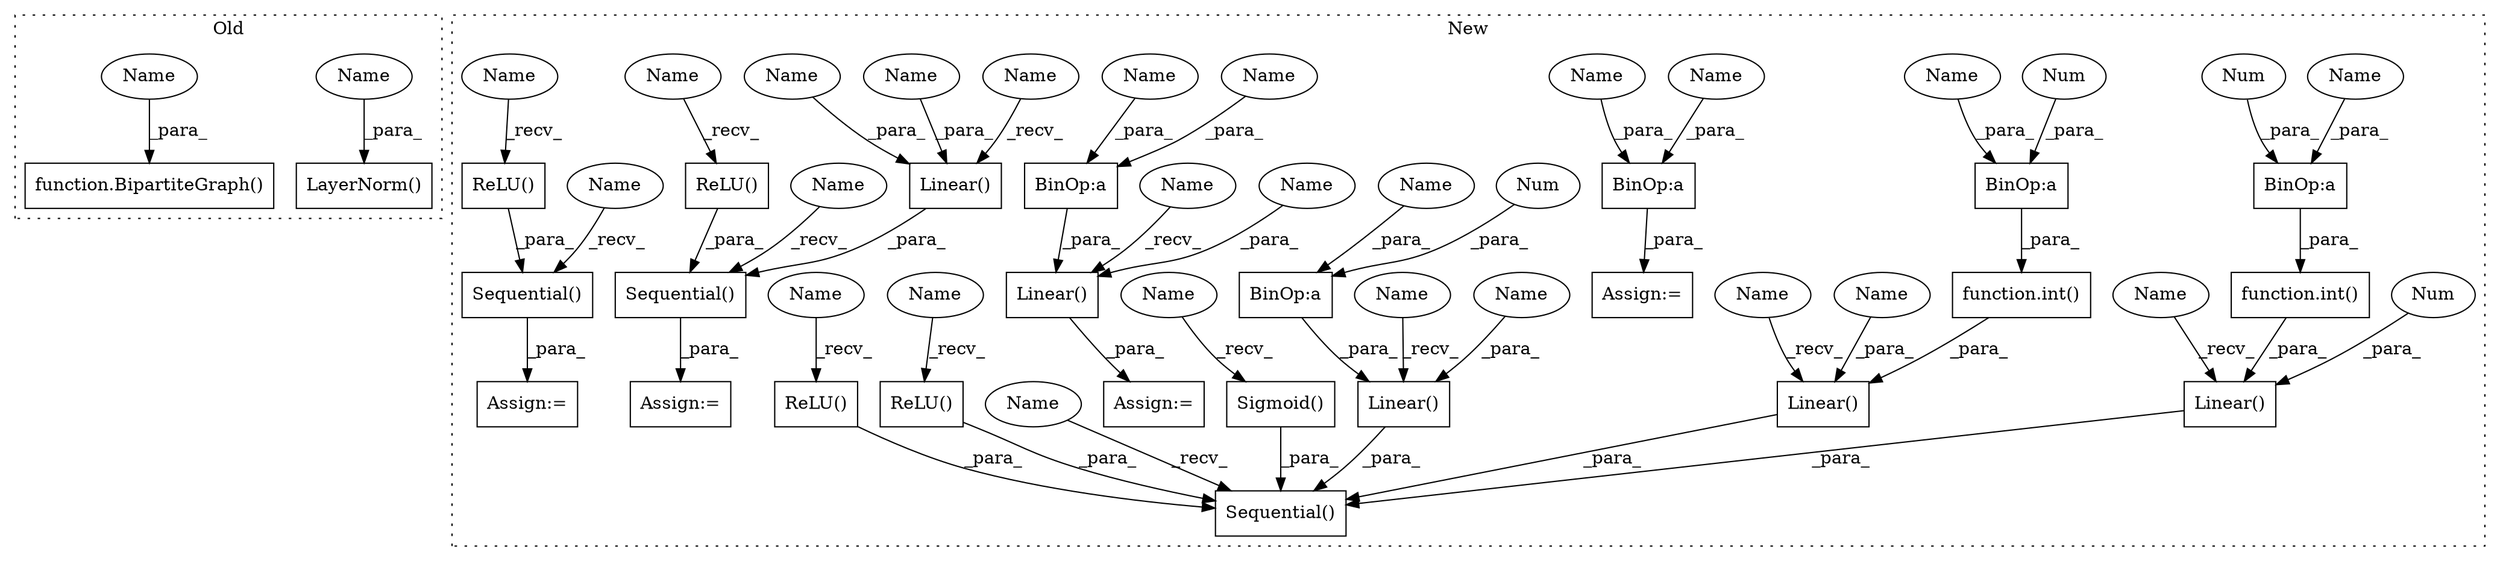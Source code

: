 digraph G {
subgraph cluster0 {
1 [label="LayerNorm()" a="75" s="4745,4776" l="13,1" shape="box"];
14 [label="function.BipartiteGraph()" a="75" s="5145,5246" l="28,10" shape="box"];
56 [label="Name" a="87" s="4758" l="18" shape="ellipse"];
57 [label="Name" a="87" s="5173" l="18" shape="ellipse"];
label = "Old";
style="dotted";
}
subgraph cluster1 {
2 [label="Sequential()" a="75" s="2061,2338" l="27,10" shape="box"];
3 [label="Linear()" a="75" s="2567,2616" l="10,1" shape="box"];
4 [label="Assign:=" a="68" s="2537" l="3" shape="box"];
5 [label="Linear()" a="75" s="2088,2139" l="10,1" shape="box"];
6 [label="Sequential()" a="75" s="2403,2503" l="27,10" shape="box"];
7 [label="function.int()" a="75" s="2282,2307" l="4,1" shape="box"];
8 [label="Sequential()" a="75" s="2540,2640" l="27,10" shape="box"];
9 [label="BinOp:a" a="82" s="2911" l="3" shape="box"];
10 [label="BinOp:a" a="82" s="2231" l="1" shape="box"];
11 [label="BinOp:a" a="82" s="2305" l="1" shape="box"];
12 [label="BinOp:a" a="82" s="2755" l="3" shape="box"];
13 [label="BinOp:a" a="82" s="2116" l="1" shape="box"];
15 [label="function.int()" a="75" s="2208,2233" l="4,1" shape="box"];
16 [label="Sigmoid()" a="75" s="2326" l="12" shape="box"];
17 [label="Num" a="76" s="2306" l="1" shape="ellipse"];
18 [label="Num" a="76" s="2117" l="1" shape="ellipse"];
19 [label="Num" a="76" s="2232" l="1" shape="ellipse"];
20 [label="ReLU()" a="75" s="2631" l="9" shape="box"];
21 [label="Assign:=" a="68" s="2867" l="3" shape="box"];
22 [label="Assign:=" a="68" s="2711" l="3" shape="box"];
23 [label="Assign:=" a="68" s="2400" l="3" shape="box"];
24 [label="ReLU()" a="75" s="2249" l="9" shape="box"];
25 [label="Linear()" a="75" s="2714,2809" l="23,34" shape="box"];
26 [label="ReLU()" a="75" s="2154" l="9" shape="box"];
27 [label="Linear()" a="75" s="2272,2311" l="10,1" shape="box"];
28 [label="Num" a="76" s="2310" l="1" shape="ellipse"];
29 [label="ReLU()" a="75" s="2494" l="9" shape="box"];
30 [label="Linear()" a="75" s="2177,2234" l="10,1" shape="box"];
31 [label="Name" a="87" s="2758" l="19" shape="ellipse"];
32 [label="Name" a="87" s="2597" l="19" shape="ellipse"];
33 [label="Name" a="87" s="2914" l="19" shape="ellipse"];
34 [label="Name" a="87" s="2187" l="19" shape="ellipse"];
35 [label="Name" a="87" s="2212" l="19" shape="ellipse"];
36 [label="Name" a="87" s="2120" l="19" shape="ellipse"];
37 [label="Name" a="87" s="2286" l="19" shape="ellipse"];
38 [label="Name" a="87" s="2737" l="18" shape="ellipse"];
39 [label="Name" a="87" s="2893" l="18" shape="ellipse"];
40 [label="Name" a="87" s="2098" l="18" shape="ellipse"];
41 [label="Name" a="87" s="2791" l="18" shape="ellipse"];
42 [label="Name" a="87" s="2577" l="18" shape="ellipse"];
43 [label="Name" a="87" s="2631" l="2" shape="ellipse"];
44 [label="Name" a="87" s="2326" l="2" shape="ellipse"];
45 [label="Name" a="87" s="2714" l="2" shape="ellipse"];
46 [label="Name" a="87" s="2567" l="2" shape="ellipse"];
47 [label="Name" a="87" s="2154" l="2" shape="ellipse"];
48 [label="Name" a="87" s="2249" l="2" shape="ellipse"];
49 [label="Name" a="87" s="2272" l="2" shape="ellipse"];
50 [label="Name" a="87" s="2061" l="2" shape="ellipse"];
51 [label="Name" a="87" s="2403" l="2" shape="ellipse"];
52 [label="Name" a="87" s="2494" l="2" shape="ellipse"];
53 [label="Name" a="87" s="2540" l="2" shape="ellipse"];
54 [label="Name" a="87" s="2088" l="2" shape="ellipse"];
55 [label="Name" a="87" s="2177" l="2" shape="ellipse"];
label = "New";
style="dotted";
}
3 -> 8 [label="_para_"];
5 -> 2 [label="_para_"];
6 -> 23 [label="_para_"];
7 -> 27 [label="_para_"];
8 -> 4 [label="_para_"];
9 -> 21 [label="_para_"];
10 -> 15 [label="_para_"];
11 -> 7 [label="_para_"];
12 -> 25 [label="_para_"];
13 -> 5 [label="_para_"];
15 -> 30 [label="_para_"];
16 -> 2 [label="_para_"];
17 -> 11 [label="_para_"];
18 -> 13 [label="_para_"];
19 -> 10 [label="_para_"];
20 -> 8 [label="_para_"];
24 -> 2 [label="_para_"];
25 -> 22 [label="_para_"];
26 -> 2 [label="_para_"];
27 -> 2 [label="_para_"];
28 -> 27 [label="_para_"];
29 -> 6 [label="_para_"];
30 -> 2 [label="_para_"];
31 -> 12 [label="_para_"];
32 -> 3 [label="_para_"];
33 -> 9 [label="_para_"];
34 -> 30 [label="_para_"];
35 -> 10 [label="_para_"];
36 -> 5 [label="_para_"];
37 -> 11 [label="_para_"];
38 -> 12 [label="_para_"];
39 -> 9 [label="_para_"];
40 -> 13 [label="_para_"];
41 -> 25 [label="_para_"];
42 -> 3 [label="_para_"];
43 -> 20 [label="_recv_"];
44 -> 16 [label="_recv_"];
45 -> 25 [label="_recv_"];
46 -> 3 [label="_recv_"];
47 -> 26 [label="_recv_"];
48 -> 24 [label="_recv_"];
49 -> 27 [label="_recv_"];
50 -> 2 [label="_recv_"];
51 -> 6 [label="_recv_"];
52 -> 29 [label="_recv_"];
53 -> 8 [label="_recv_"];
54 -> 5 [label="_recv_"];
55 -> 30 [label="_recv_"];
56 -> 1 [label="_para_"];
57 -> 14 [label="_para_"];
}